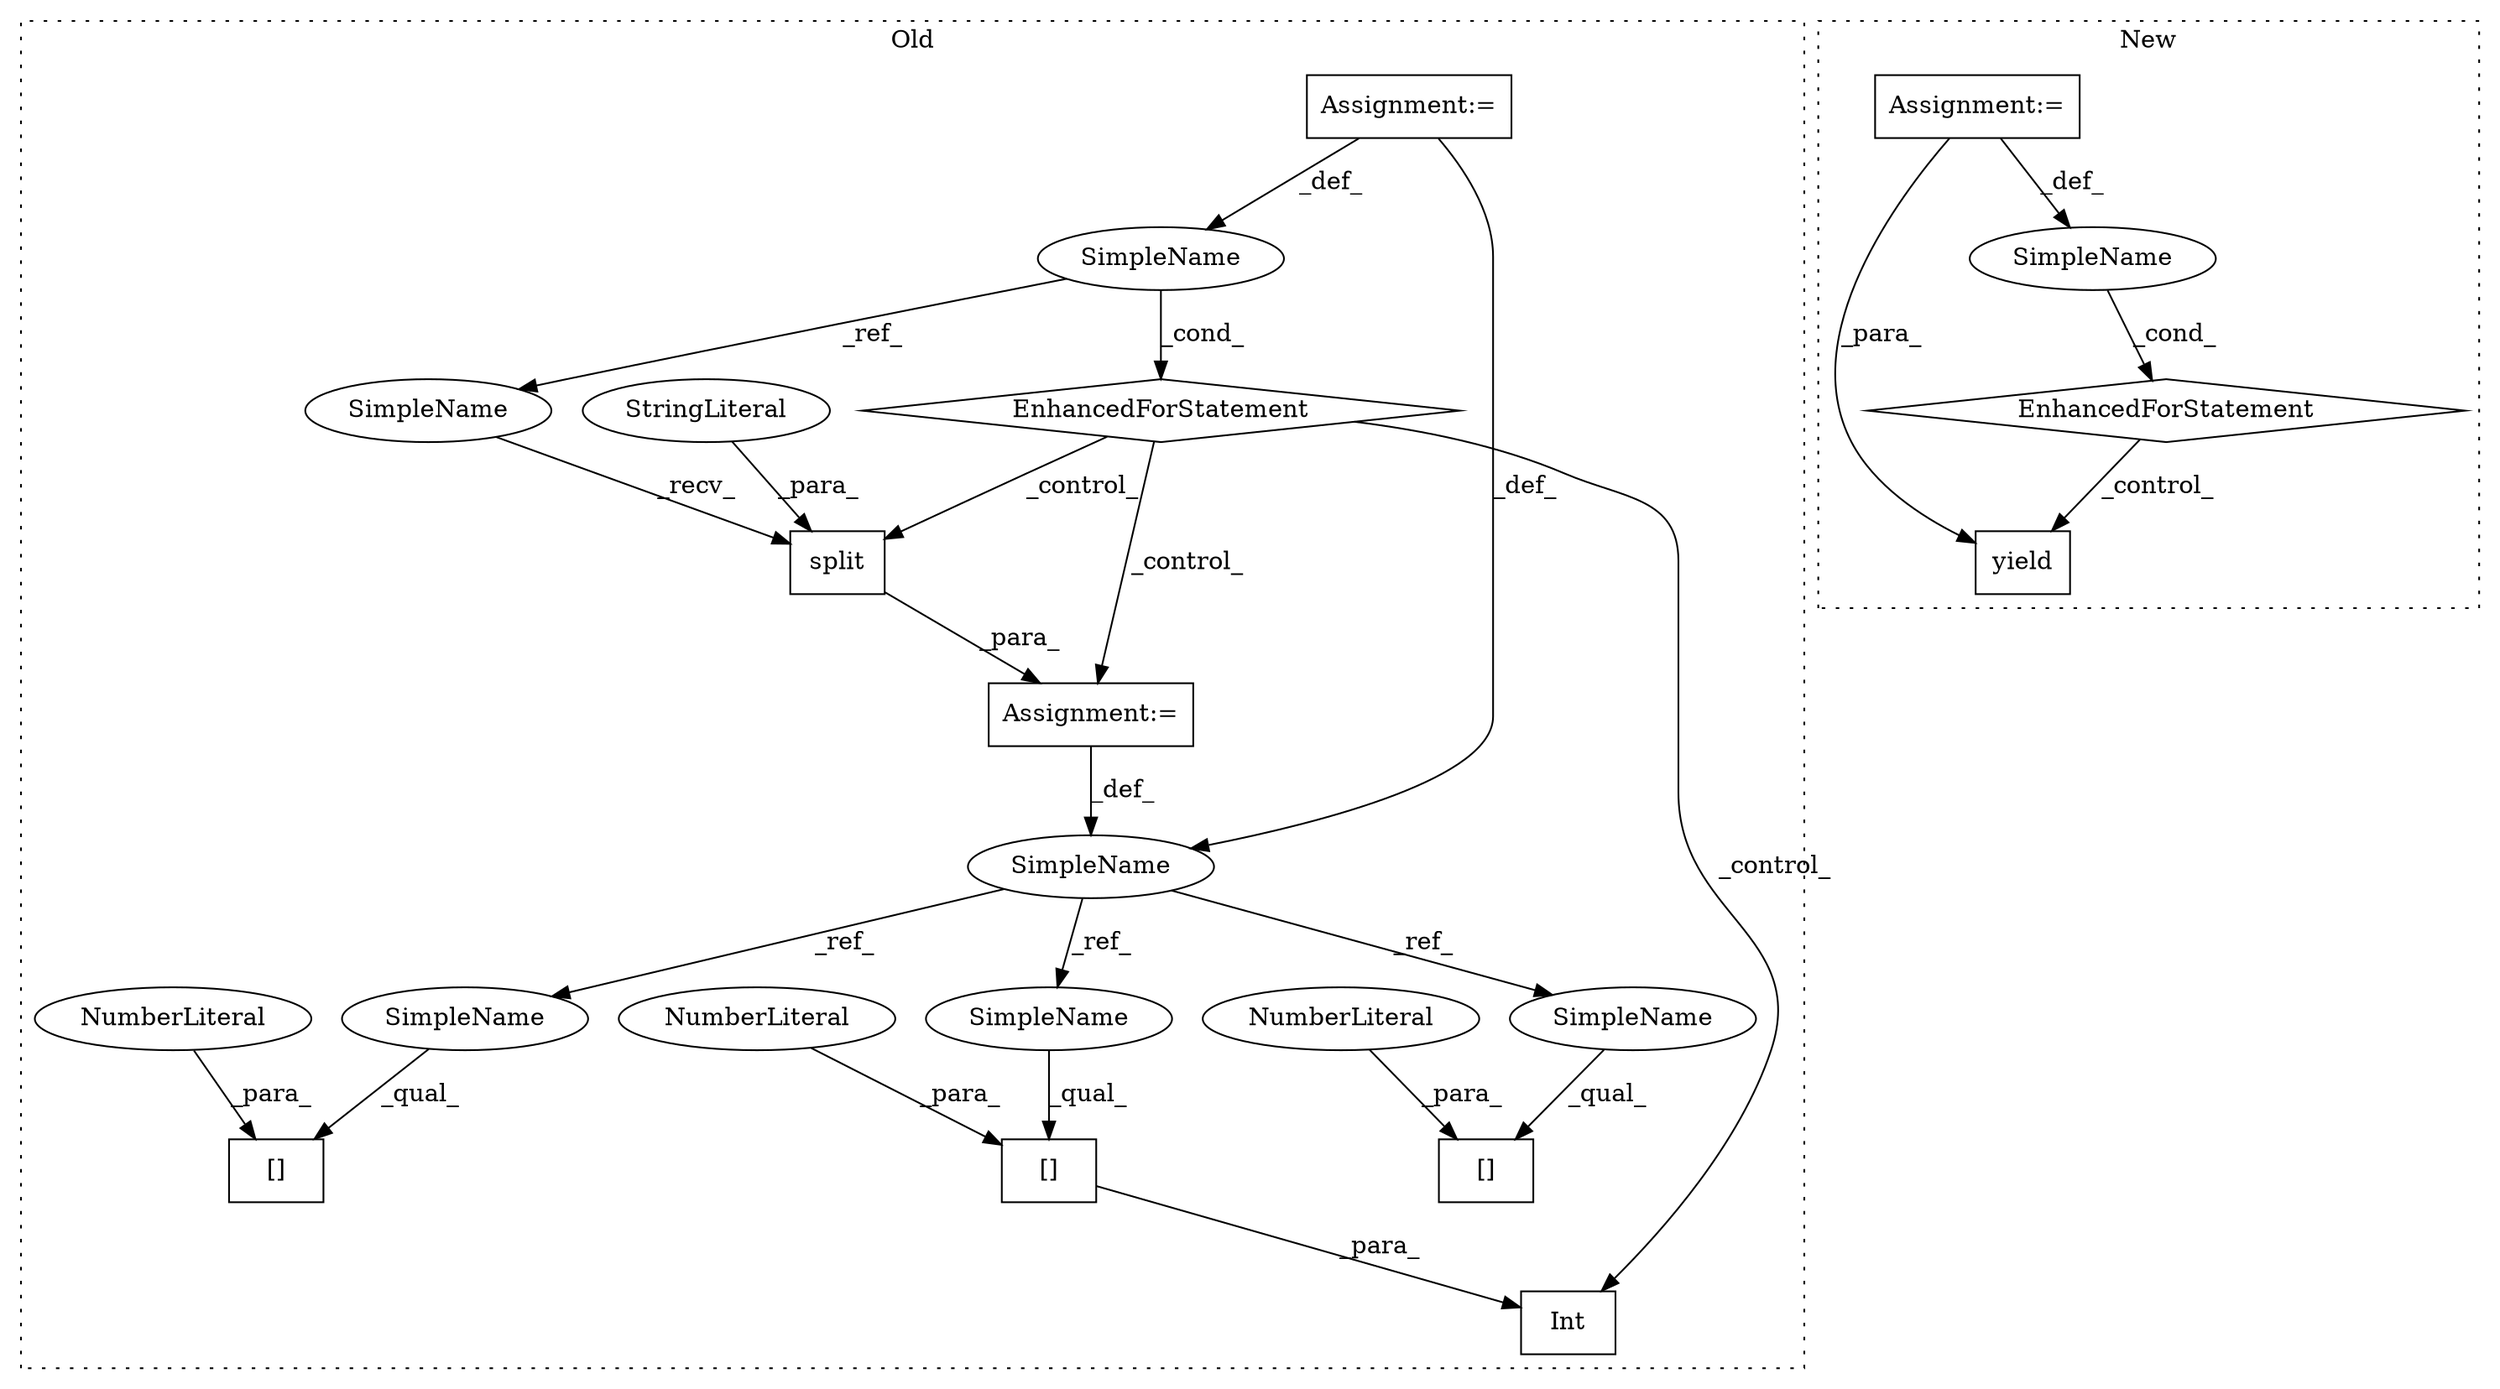 digraph G {
subgraph cluster0 {
1 [label="Int" a="32" s="6408,6420" l="4,1" shape="box"];
3 [label="Assignment:=" a="7" s="6275,6341" l="53,2" shape="box"];
4 [label="Assignment:=" a="7" s="6356" l="1" shape="box"];
5 [label="SimpleName" a="42" s="6332" l="4" shape="ellipse"];
6 [label="split" a="32" s="6362,6372" l="6,1" shape="box"];
8 [label="[]" a="2" s="6412,6419" l="6,1" shape="box"];
9 [label="NumberLiteral" a="34" s="6418" l="1" shape="ellipse"];
10 [label="[]" a="2" s="6426,6433" l="6,1" shape="box"];
11 [label="NumberLiteral" a="34" s="6432" l="1" shape="ellipse"];
12 [label="[]" a="2" s="6399,6406" l="6,1" shape="box"];
13 [label="NumberLiteral" a="34" s="6405" l="1" shape="ellipse"];
14 [label="EnhancedForStatement" a="70" s="6275,6341" l="53,2" shape="diamond"];
15 [label="SimpleName" a="42" s="6351" l="5" shape="ellipse"];
17 [label="StringLiteral" a="45" s="6368" l="4" shape="ellipse"];
19 [label="SimpleName" a="42" s="6399" l="5" shape="ellipse"];
20 [label="SimpleName" a="42" s="6412" l="5" shape="ellipse"];
21 [label="SimpleName" a="42" s="6426" l="5" shape="ellipse"];
22 [label="SimpleName" a="42" s="6357" l="4" shape="ellipse"];
label = "Old";
style="dotted";
}
subgraph cluster1 {
2 [label="yield" a="112" s="6364" l="7" shape="box"];
7 [label="EnhancedForStatement" a="70" s="6274,6352" l="57,2" shape="diamond"];
16 [label="SimpleName" a="42" s="6335" l="1" shape="ellipse"];
18 [label="Assignment:=" a="7" s="6274,6352" l="57,2" shape="box"];
label = "New";
style="dotted";
}
3 -> 5 [label="_def_"];
3 -> 15 [label="_def_"];
4 -> 15 [label="_def_"];
5 -> 22 [label="_ref_"];
5 -> 14 [label="_cond_"];
6 -> 4 [label="_para_"];
7 -> 2 [label="_control_"];
8 -> 1 [label="_para_"];
9 -> 8 [label="_para_"];
11 -> 10 [label="_para_"];
13 -> 12 [label="_para_"];
14 -> 1 [label="_control_"];
14 -> 4 [label="_control_"];
14 -> 6 [label="_control_"];
15 -> 20 [label="_ref_"];
15 -> 21 [label="_ref_"];
15 -> 19 [label="_ref_"];
16 -> 7 [label="_cond_"];
17 -> 6 [label="_para_"];
18 -> 2 [label="_para_"];
18 -> 16 [label="_def_"];
19 -> 12 [label="_qual_"];
20 -> 8 [label="_qual_"];
21 -> 10 [label="_qual_"];
22 -> 6 [label="_recv_"];
}
